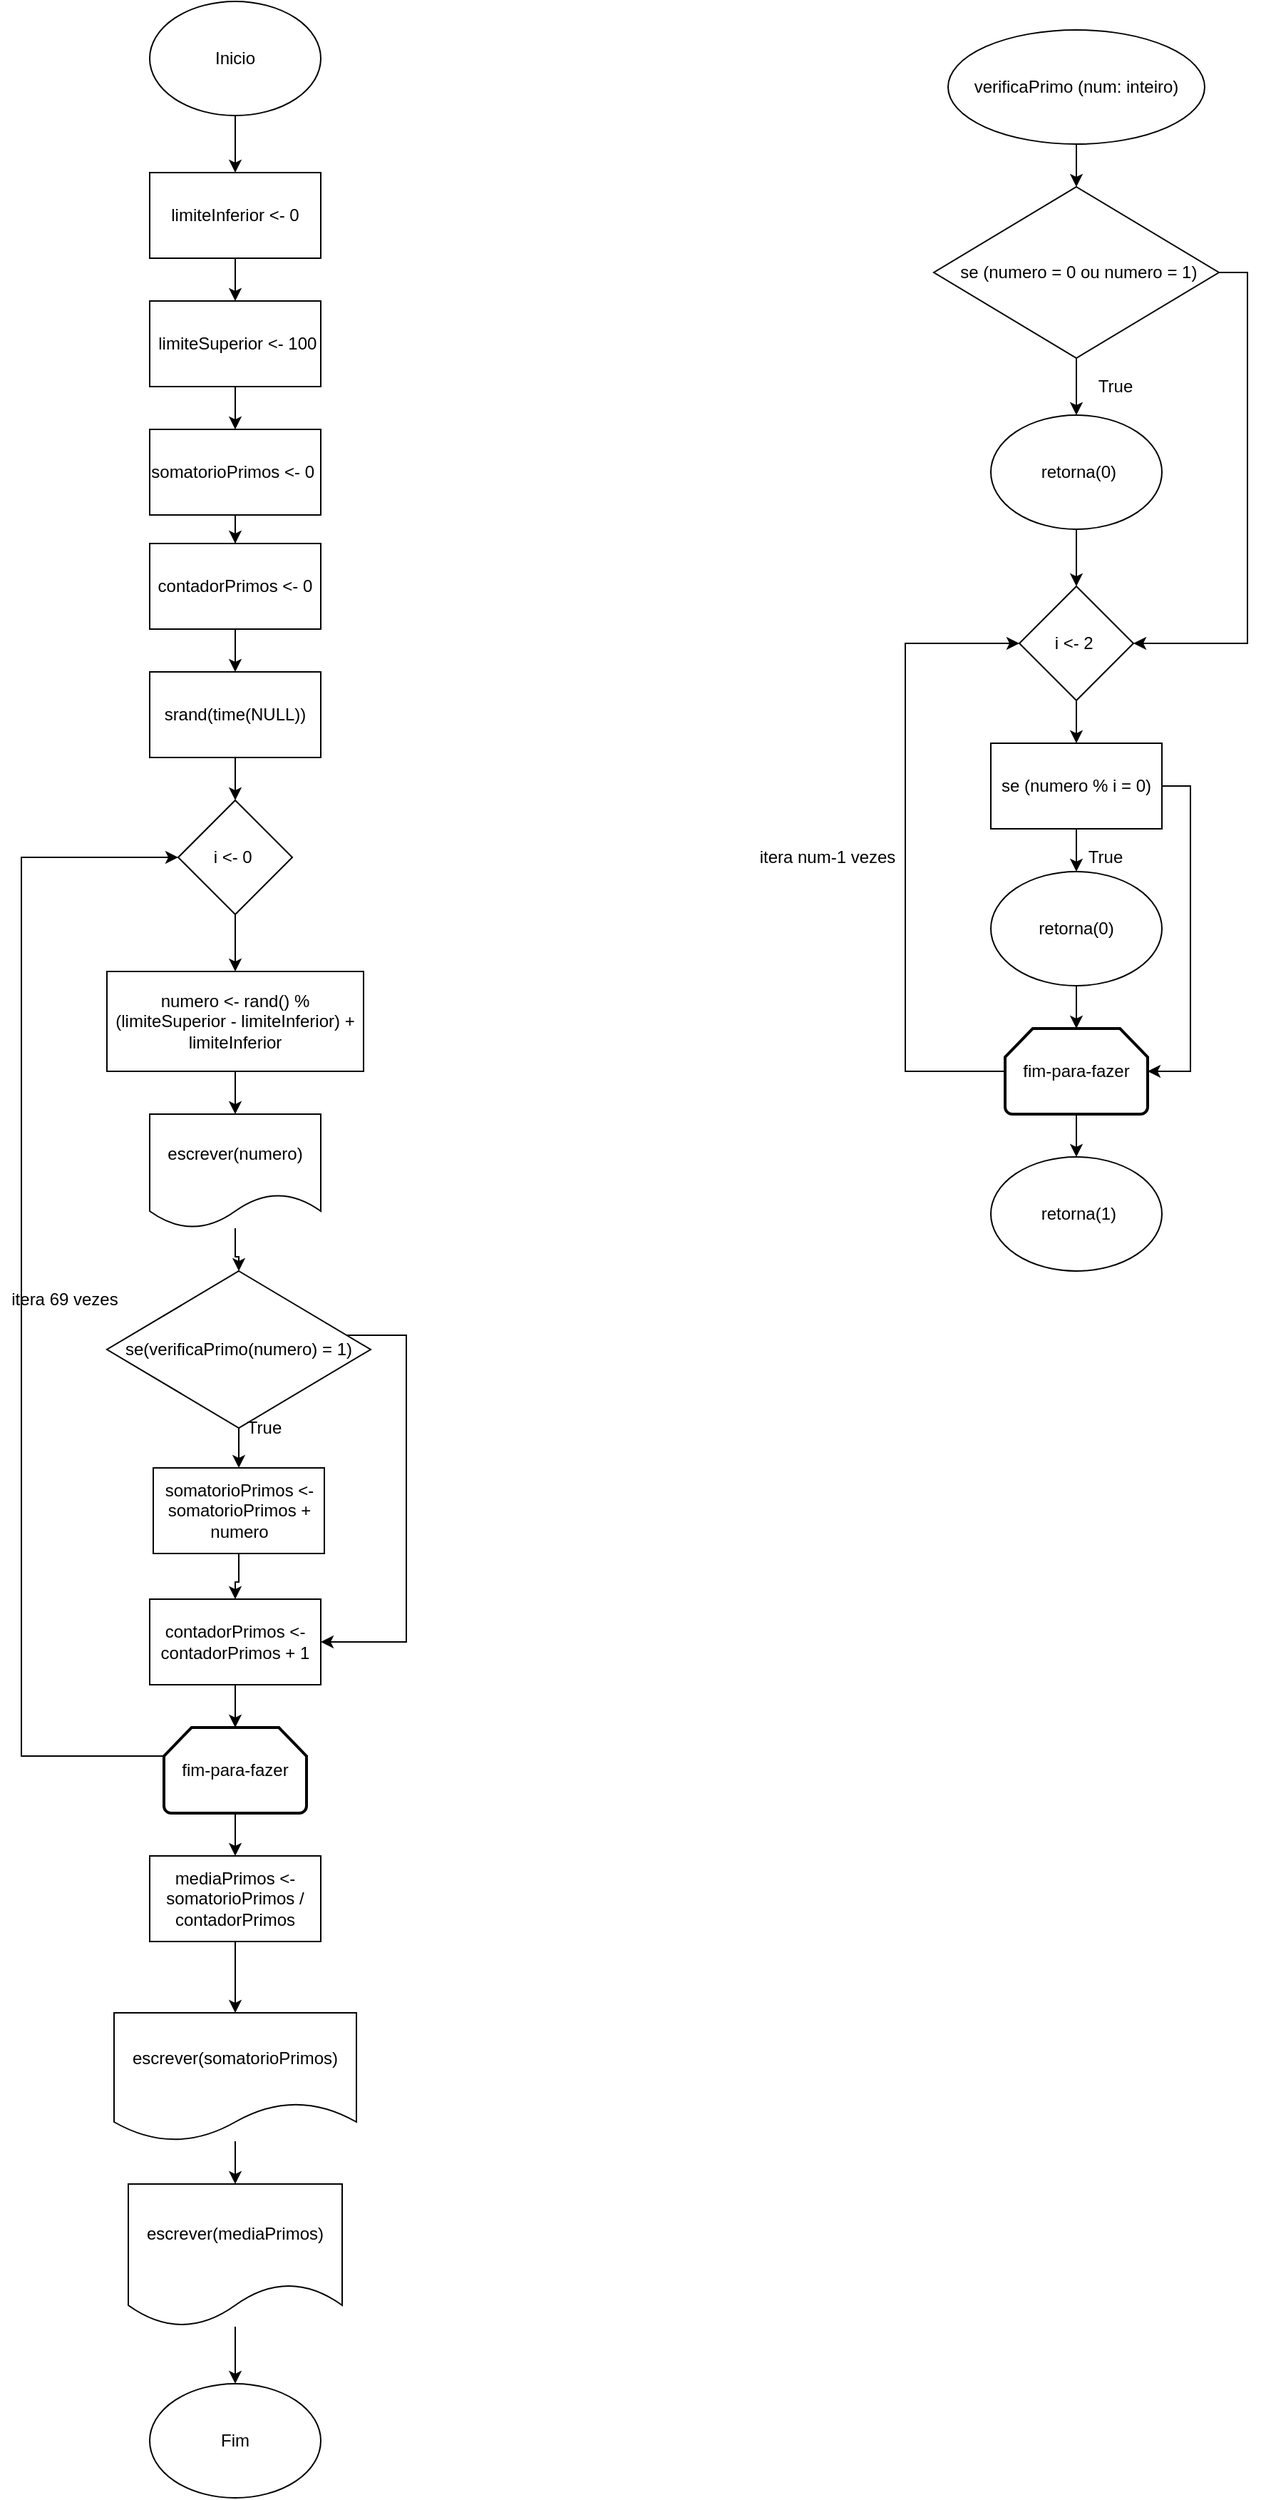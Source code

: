 <mxfile version="13.10.2" type="device"><diagram id="OvANYgYHHov6juDUGITk" name="Page-1"><mxGraphModel dx="1038" dy="585" grid="1" gridSize="10" guides="1" tooltips="1" connect="1" arrows="1" fold="1" page="1" pageScale="1" pageWidth="1654" pageHeight="2336" math="0" shadow="0"><root><mxCell id="0"/><mxCell id="1" parent="0"/><mxCell id="JfvT28JoegGXMryNBhRw-21" style="edgeStyle=orthogonalEdgeStyle;rounded=0;orthogonalLoop=1;jettySize=auto;html=1;entryX=0.5;entryY=0;entryDx=0;entryDy=0;" edge="1" parent="1" source="JfvT28JoegGXMryNBhRw-1" target="JfvT28JoegGXMryNBhRw-2"><mxGeometry relative="1" as="geometry"/></mxCell><mxCell id="JfvT28JoegGXMryNBhRw-1" value="Inicio" style="ellipse;whiteSpace=wrap;html=1;" vertex="1" parent="1"><mxGeometry x="130" y="80" width="120" height="80" as="geometry"/></mxCell><mxCell id="JfvT28JoegGXMryNBhRw-22" style="edgeStyle=orthogonalEdgeStyle;rounded=0;orthogonalLoop=1;jettySize=auto;html=1;entryX=0.5;entryY=0;entryDx=0;entryDy=0;" edge="1" parent="1" source="JfvT28JoegGXMryNBhRw-2" target="JfvT28JoegGXMryNBhRw-3"><mxGeometry relative="1" as="geometry"/></mxCell><mxCell id="JfvT28JoegGXMryNBhRw-2" value="limiteInferior &amp;lt;- 0" style="rounded=0;whiteSpace=wrap;html=1;" vertex="1" parent="1"><mxGeometry x="130" y="200" width="120" height="60" as="geometry"/></mxCell><mxCell id="JfvT28JoegGXMryNBhRw-23" style="edgeStyle=orthogonalEdgeStyle;rounded=0;orthogonalLoop=1;jettySize=auto;html=1;entryX=0.5;entryY=0;entryDx=0;entryDy=0;" edge="1" parent="1" source="JfvT28JoegGXMryNBhRw-3" target="JfvT28JoegGXMryNBhRw-4"><mxGeometry relative="1" as="geometry"/></mxCell><mxCell id="JfvT28JoegGXMryNBhRw-3" value="&amp;nbsp;limiteSuperior &amp;lt;- 100" style="rounded=0;whiteSpace=wrap;html=1;" vertex="1" parent="1"><mxGeometry x="130" y="290" width="120" height="60" as="geometry"/></mxCell><mxCell id="JfvT28JoegGXMryNBhRw-24" style="edgeStyle=orthogonalEdgeStyle;rounded=0;orthogonalLoop=1;jettySize=auto;html=1;" edge="1" parent="1" source="JfvT28JoegGXMryNBhRw-4" target="JfvT28JoegGXMryNBhRw-5"><mxGeometry relative="1" as="geometry"/></mxCell><mxCell id="JfvT28JoegGXMryNBhRw-4" value="somatorioPrimos &amp;lt;- 0&amp;nbsp;" style="rounded=0;whiteSpace=wrap;html=1;" vertex="1" parent="1"><mxGeometry x="130" y="380" width="120" height="60" as="geometry"/></mxCell><mxCell id="JfvT28JoegGXMryNBhRw-25" style="edgeStyle=orthogonalEdgeStyle;rounded=0;orthogonalLoop=1;jettySize=auto;html=1;" edge="1" parent="1" source="JfvT28JoegGXMryNBhRw-5" target="JfvT28JoegGXMryNBhRw-6"><mxGeometry relative="1" as="geometry"/></mxCell><mxCell id="JfvT28JoegGXMryNBhRw-5" value="contadorPrimos &amp;lt;- 0" style="rounded=0;whiteSpace=wrap;html=1;" vertex="1" parent="1"><mxGeometry x="130" y="460" width="120" height="60" as="geometry"/></mxCell><mxCell id="JfvT28JoegGXMryNBhRw-26" style="edgeStyle=orthogonalEdgeStyle;rounded=0;orthogonalLoop=1;jettySize=auto;html=1;entryX=0.5;entryY=0;entryDx=0;entryDy=0;" edge="1" parent="1" source="JfvT28JoegGXMryNBhRw-6" target="JfvT28JoegGXMryNBhRw-7"><mxGeometry relative="1" as="geometry"/></mxCell><mxCell id="JfvT28JoegGXMryNBhRw-6" value="srand(time(NULL))" style="rounded=0;whiteSpace=wrap;html=1;" vertex="1" parent="1"><mxGeometry x="130" y="550" width="120" height="60" as="geometry"/></mxCell><mxCell id="JfvT28JoegGXMryNBhRw-27" style="edgeStyle=orthogonalEdgeStyle;rounded=0;orthogonalLoop=1;jettySize=auto;html=1;entryX=0.5;entryY=0;entryDx=0;entryDy=0;" edge="1" parent="1" source="JfvT28JoegGXMryNBhRw-7" target="JfvT28JoegGXMryNBhRw-8"><mxGeometry relative="1" as="geometry"/></mxCell><mxCell id="JfvT28JoegGXMryNBhRw-7" value="i &amp;lt;- 0&amp;nbsp;" style="rhombus;whiteSpace=wrap;html=1;" vertex="1" parent="1"><mxGeometry x="150" y="640" width="80" height="80" as="geometry"/></mxCell><mxCell id="JfvT28JoegGXMryNBhRw-28" style="edgeStyle=orthogonalEdgeStyle;rounded=0;orthogonalLoop=1;jettySize=auto;html=1;entryX=0.5;entryY=0;entryDx=0;entryDy=0;" edge="1" parent="1" source="JfvT28JoegGXMryNBhRw-8" target="JfvT28JoegGXMryNBhRw-9"><mxGeometry relative="1" as="geometry"/></mxCell><mxCell id="JfvT28JoegGXMryNBhRw-8" value="numero &amp;lt;- rand() % (limiteSuperior - limiteInferior) + limiteInferior" style="rounded=0;whiteSpace=wrap;html=1;" vertex="1" parent="1"><mxGeometry x="100" y="760" width="180" height="70" as="geometry"/></mxCell><mxCell id="JfvT28JoegGXMryNBhRw-30" style="edgeStyle=orthogonalEdgeStyle;rounded=0;orthogonalLoop=1;jettySize=auto;html=1;entryX=0.5;entryY=0;entryDx=0;entryDy=0;" edge="1" parent="1" source="JfvT28JoegGXMryNBhRw-9" target="JfvT28JoegGXMryNBhRw-10"><mxGeometry relative="1" as="geometry"/></mxCell><mxCell id="JfvT28JoegGXMryNBhRw-9" value="escrever(numero)" style="shape=document;whiteSpace=wrap;html=1;boundedLbl=1;" vertex="1" parent="1"><mxGeometry x="130" y="860" width="120" height="80" as="geometry"/></mxCell><mxCell id="JfvT28JoegGXMryNBhRw-13" style="edgeStyle=orthogonalEdgeStyle;rounded=0;orthogonalLoop=1;jettySize=auto;html=1;entryX=0.5;entryY=0;entryDx=0;entryDy=0;" edge="1" parent="1" source="JfvT28JoegGXMryNBhRw-10" target="JfvT28JoegGXMryNBhRw-11"><mxGeometry relative="1" as="geometry"/></mxCell><mxCell id="JfvT28JoegGXMryNBhRw-16" style="edgeStyle=orthogonalEdgeStyle;rounded=0;orthogonalLoop=1;jettySize=auto;html=1;" edge="1" parent="1" source="JfvT28JoegGXMryNBhRw-10"><mxGeometry relative="1" as="geometry"><mxPoint x="250" y="1230" as="targetPoint"/><Array as="points"><mxPoint x="310" y="1015"/><mxPoint x="310" y="1230"/></Array></mxGeometry></mxCell><mxCell id="JfvT28JoegGXMryNBhRw-10" value="se(verificaPrimo(numero) = 1)" style="rhombus;whiteSpace=wrap;html=1;" vertex="1" parent="1"><mxGeometry x="100" y="970" width="185" height="110" as="geometry"/></mxCell><mxCell id="JfvT28JoegGXMryNBhRw-15" style="edgeStyle=orthogonalEdgeStyle;rounded=0;orthogonalLoop=1;jettySize=auto;html=1;entryX=0.5;entryY=0;entryDx=0;entryDy=0;" edge="1" parent="1" source="JfvT28JoegGXMryNBhRw-11" target="JfvT28JoegGXMryNBhRw-12"><mxGeometry relative="1" as="geometry"/></mxCell><mxCell id="JfvT28JoegGXMryNBhRw-11" value="somatorioPrimos &amp;lt;- somatorioPrimos + numero" style="rounded=0;whiteSpace=wrap;html=1;" vertex="1" parent="1"><mxGeometry x="132.5" y="1108" width="120" height="60" as="geometry"/></mxCell><mxCell id="JfvT28JoegGXMryNBhRw-31" style="edgeStyle=orthogonalEdgeStyle;rounded=0;orthogonalLoop=1;jettySize=auto;html=1;entryX=0.5;entryY=0;entryDx=0;entryDy=0;entryPerimeter=0;" edge="1" parent="1" source="JfvT28JoegGXMryNBhRw-12" target="JfvT28JoegGXMryNBhRw-17"><mxGeometry relative="1" as="geometry"/></mxCell><mxCell id="JfvT28JoegGXMryNBhRw-12" value="contadorPrimos &amp;lt;- contadorPrimos + 1" style="rounded=0;whiteSpace=wrap;html=1;" vertex="1" parent="1"><mxGeometry x="130" y="1200" width="120" height="60" as="geometry"/></mxCell><mxCell id="JfvT28JoegGXMryNBhRw-14" value="True" style="text;html=1;align=center;verticalAlign=middle;resizable=0;points=[];autosize=1;" vertex="1" parent="1"><mxGeometry x="190" y="1070" width="40" height="20" as="geometry"/></mxCell><mxCell id="JfvT28JoegGXMryNBhRw-19" style="edgeStyle=orthogonalEdgeStyle;rounded=0;orthogonalLoop=1;jettySize=auto;html=1;entryX=0;entryY=0.5;entryDx=0;entryDy=0;" edge="1" parent="1" source="JfvT28JoegGXMryNBhRw-17" target="JfvT28JoegGXMryNBhRw-7"><mxGeometry relative="1" as="geometry"><Array as="points"><mxPoint x="40" y="1310"/><mxPoint x="40" y="680"/></Array></mxGeometry></mxCell><mxCell id="JfvT28JoegGXMryNBhRw-33" style="edgeStyle=orthogonalEdgeStyle;rounded=0;orthogonalLoop=1;jettySize=auto;html=1;entryX=0.5;entryY=0;entryDx=0;entryDy=0;" edge="1" parent="1" source="JfvT28JoegGXMryNBhRw-17" target="JfvT28JoegGXMryNBhRw-32"><mxGeometry relative="1" as="geometry"/></mxCell><mxCell id="JfvT28JoegGXMryNBhRw-17" value="fim-para-fazer" style="strokeWidth=2;html=1;shape=mxgraph.flowchart.loop_limit;whiteSpace=wrap;" vertex="1" parent="1"><mxGeometry x="140" y="1290" width="100" height="60" as="geometry"/></mxCell><mxCell id="JfvT28JoegGXMryNBhRw-39" style="edgeStyle=orthogonalEdgeStyle;rounded=0;orthogonalLoop=1;jettySize=auto;html=1;entryX=0.5;entryY=0;entryDx=0;entryDy=0;" edge="1" parent="1" source="JfvT28JoegGXMryNBhRw-32" target="JfvT28JoegGXMryNBhRw-34"><mxGeometry relative="1" as="geometry"/></mxCell><mxCell id="JfvT28JoegGXMryNBhRw-32" value="mediaPrimos &amp;lt;- somatorioPrimos / contadorPrimos" style="rounded=0;whiteSpace=wrap;html=1;" vertex="1" parent="1"><mxGeometry x="130" y="1380" width="120" height="60" as="geometry"/></mxCell><mxCell id="JfvT28JoegGXMryNBhRw-38" style="edgeStyle=orthogonalEdgeStyle;rounded=0;orthogonalLoop=1;jettySize=auto;html=1;entryX=0.5;entryY=0;entryDx=0;entryDy=0;" edge="1" parent="1" source="JfvT28JoegGXMryNBhRw-34" target="JfvT28JoegGXMryNBhRw-35"><mxGeometry relative="1" as="geometry"/></mxCell><mxCell id="JfvT28JoegGXMryNBhRw-34" value="escrever(somatorioPrimos)" style="shape=document;whiteSpace=wrap;html=1;boundedLbl=1;" vertex="1" parent="1"><mxGeometry x="105" y="1490" width="170" height="90" as="geometry"/></mxCell><mxCell id="JfvT28JoegGXMryNBhRw-37" style="edgeStyle=orthogonalEdgeStyle;rounded=0;orthogonalLoop=1;jettySize=auto;html=1;entryX=0.5;entryY=0;entryDx=0;entryDy=0;" edge="1" parent="1" source="JfvT28JoegGXMryNBhRw-35" target="JfvT28JoegGXMryNBhRw-36"><mxGeometry relative="1" as="geometry"/></mxCell><mxCell id="JfvT28JoegGXMryNBhRw-35" value="escrever(mediaPrimos)" style="shape=document;whiteSpace=wrap;html=1;boundedLbl=1;" vertex="1" parent="1"><mxGeometry x="115" y="1610" width="150" height="100" as="geometry"/></mxCell><mxCell id="JfvT28JoegGXMryNBhRw-36" value="Fim" style="ellipse;whiteSpace=wrap;html=1;" vertex="1" parent="1"><mxGeometry x="130" y="1750" width="120" height="80" as="geometry"/></mxCell><mxCell id="JfvT28JoegGXMryNBhRw-61" style="edgeStyle=orthogonalEdgeStyle;rounded=0;orthogonalLoop=1;jettySize=auto;html=1;entryX=0.5;entryY=0;entryDx=0;entryDy=0;" edge="1" parent="1" source="JfvT28JoegGXMryNBhRw-40" target="JfvT28JoegGXMryNBhRw-41"><mxGeometry relative="1" as="geometry"/></mxCell><mxCell id="JfvT28JoegGXMryNBhRw-40" value="verificaPrimo (num: inteiro)" style="ellipse;whiteSpace=wrap;html=1;" vertex="1" parent="1"><mxGeometry x="690" y="100" width="180" height="80" as="geometry"/></mxCell><mxCell id="JfvT28JoegGXMryNBhRw-58" style="edgeStyle=orthogonalEdgeStyle;rounded=0;orthogonalLoop=1;jettySize=auto;html=1;entryX=0.5;entryY=0;entryDx=0;entryDy=0;" edge="1" parent="1" source="JfvT28JoegGXMryNBhRw-41" target="JfvT28JoegGXMryNBhRw-42"><mxGeometry relative="1" as="geometry"/></mxCell><mxCell id="JfvT28JoegGXMryNBhRw-59" style="edgeStyle=orthogonalEdgeStyle;rounded=0;orthogonalLoop=1;jettySize=auto;html=1;entryX=1;entryY=0.5;entryDx=0;entryDy=0;" edge="1" parent="1" source="JfvT28JoegGXMryNBhRw-41" target="JfvT28JoegGXMryNBhRw-43"><mxGeometry relative="1" as="geometry"><Array as="points"><mxPoint x="900" y="270"/><mxPoint x="900" y="530"/></Array></mxGeometry></mxCell><mxCell id="JfvT28JoegGXMryNBhRw-41" value="&amp;nbsp;se (numero = 0 ou numero = 1)" style="rhombus;whiteSpace=wrap;html=1;" vertex="1" parent="1"><mxGeometry x="680" y="210" width="200" height="120" as="geometry"/></mxCell><mxCell id="JfvT28JoegGXMryNBhRw-57" style="edgeStyle=orthogonalEdgeStyle;rounded=0;orthogonalLoop=1;jettySize=auto;html=1;entryX=0.5;entryY=0;entryDx=0;entryDy=0;" edge="1" parent="1" source="JfvT28JoegGXMryNBhRw-42" target="JfvT28JoegGXMryNBhRw-43"><mxGeometry relative="1" as="geometry"/></mxCell><mxCell id="JfvT28JoegGXMryNBhRw-42" value="&amp;nbsp;retorna(0)" style="ellipse;whiteSpace=wrap;html=1;" vertex="1" parent="1"><mxGeometry x="720" y="370" width="120" height="80" as="geometry"/></mxCell><mxCell id="JfvT28JoegGXMryNBhRw-51" style="edgeStyle=orthogonalEdgeStyle;rounded=0;orthogonalLoop=1;jettySize=auto;html=1;entryX=0.5;entryY=0;entryDx=0;entryDy=0;" edge="1" parent="1" source="JfvT28JoegGXMryNBhRw-43" target="JfvT28JoegGXMryNBhRw-45"><mxGeometry relative="1" as="geometry"/></mxCell><mxCell id="JfvT28JoegGXMryNBhRw-43" value="i &amp;lt;- 2&amp;nbsp;" style="rhombus;whiteSpace=wrap;html=1;" vertex="1" parent="1"><mxGeometry x="740" y="490" width="80" height="80" as="geometry"/></mxCell><mxCell id="JfvT28JoegGXMryNBhRw-44" value="itera 69 vezes" style="text;html=1;align=center;verticalAlign=middle;resizable=0;points=[];autosize=1;" vertex="1" parent="1"><mxGeometry x="25" y="980" width="90" height="20" as="geometry"/></mxCell><mxCell id="JfvT28JoegGXMryNBhRw-52" style="edgeStyle=orthogonalEdgeStyle;rounded=0;orthogonalLoop=1;jettySize=auto;html=1;entryX=0.5;entryY=0;entryDx=0;entryDy=0;" edge="1" parent="1" source="JfvT28JoegGXMryNBhRw-45" target="JfvT28JoegGXMryNBhRw-46"><mxGeometry relative="1" as="geometry"/></mxCell><mxCell id="JfvT28JoegGXMryNBhRw-54" style="edgeStyle=orthogonalEdgeStyle;rounded=0;orthogonalLoop=1;jettySize=auto;html=1;entryX=1;entryY=0.5;entryDx=0;entryDy=0;entryPerimeter=0;" edge="1" parent="1" source="JfvT28JoegGXMryNBhRw-45" target="JfvT28JoegGXMryNBhRw-47"><mxGeometry relative="1" as="geometry"><Array as="points"><mxPoint x="860" y="630"/><mxPoint x="860" y="830"/></Array></mxGeometry></mxCell><mxCell id="JfvT28JoegGXMryNBhRw-45" value="se (numero % i = 0)" style="rounded=0;whiteSpace=wrap;html=1;" vertex="1" parent="1"><mxGeometry x="720" y="600" width="120" height="60" as="geometry"/></mxCell><mxCell id="JfvT28JoegGXMryNBhRw-55" style="edgeStyle=orthogonalEdgeStyle;rounded=0;orthogonalLoop=1;jettySize=auto;html=1;entryX=0.5;entryY=0;entryDx=0;entryDy=0;entryPerimeter=0;" edge="1" parent="1" source="JfvT28JoegGXMryNBhRw-46" target="JfvT28JoegGXMryNBhRw-47"><mxGeometry relative="1" as="geometry"/></mxCell><mxCell id="JfvT28JoegGXMryNBhRw-46" value="retorna(0)" style="ellipse;whiteSpace=wrap;html=1;" vertex="1" parent="1"><mxGeometry x="720" y="690" width="120" height="80" as="geometry"/></mxCell><mxCell id="JfvT28JoegGXMryNBhRw-48" style="edgeStyle=orthogonalEdgeStyle;rounded=0;orthogonalLoop=1;jettySize=auto;html=1;entryX=0;entryY=0.5;entryDx=0;entryDy=0;" edge="1" parent="1" source="JfvT28JoegGXMryNBhRw-47" target="JfvT28JoegGXMryNBhRw-43"><mxGeometry relative="1" as="geometry"><Array as="points"><mxPoint x="660" y="830"/><mxPoint x="660" y="530"/></Array></mxGeometry></mxCell><mxCell id="JfvT28JoegGXMryNBhRw-56" style="edgeStyle=orthogonalEdgeStyle;rounded=0;orthogonalLoop=1;jettySize=auto;html=1;entryX=0.5;entryY=0;entryDx=0;entryDy=0;" edge="1" parent="1" source="JfvT28JoegGXMryNBhRw-47" target="JfvT28JoegGXMryNBhRw-50"><mxGeometry relative="1" as="geometry"/></mxCell><mxCell id="JfvT28JoegGXMryNBhRw-47" value="fim-para-fazer" style="strokeWidth=2;html=1;shape=mxgraph.flowchart.loop_limit;whiteSpace=wrap;" vertex="1" parent="1"><mxGeometry x="730" y="800" width="100" height="60" as="geometry"/></mxCell><mxCell id="JfvT28JoegGXMryNBhRw-49" value="itera num-1 vezes" style="text;html=1;align=center;verticalAlign=middle;resizable=0;points=[];autosize=1;" vertex="1" parent="1"><mxGeometry x="550" y="670" width="110" height="20" as="geometry"/></mxCell><mxCell id="JfvT28JoegGXMryNBhRw-50" value="&amp;nbsp;retorna(1)" style="ellipse;whiteSpace=wrap;html=1;" vertex="1" parent="1"><mxGeometry x="720" y="890" width="120" height="80" as="geometry"/></mxCell><mxCell id="JfvT28JoegGXMryNBhRw-53" value="True" style="text;html=1;align=center;verticalAlign=middle;resizable=0;points=[];autosize=1;" vertex="1" parent="1"><mxGeometry x="780" y="670" width="40" height="20" as="geometry"/></mxCell><mxCell id="JfvT28JoegGXMryNBhRw-60" value="True" style="text;html=1;align=center;verticalAlign=middle;resizable=0;points=[];autosize=1;" vertex="1" parent="1"><mxGeometry x="787" y="340" width="40" height="20" as="geometry"/></mxCell></root></mxGraphModel></diagram></mxfile>
